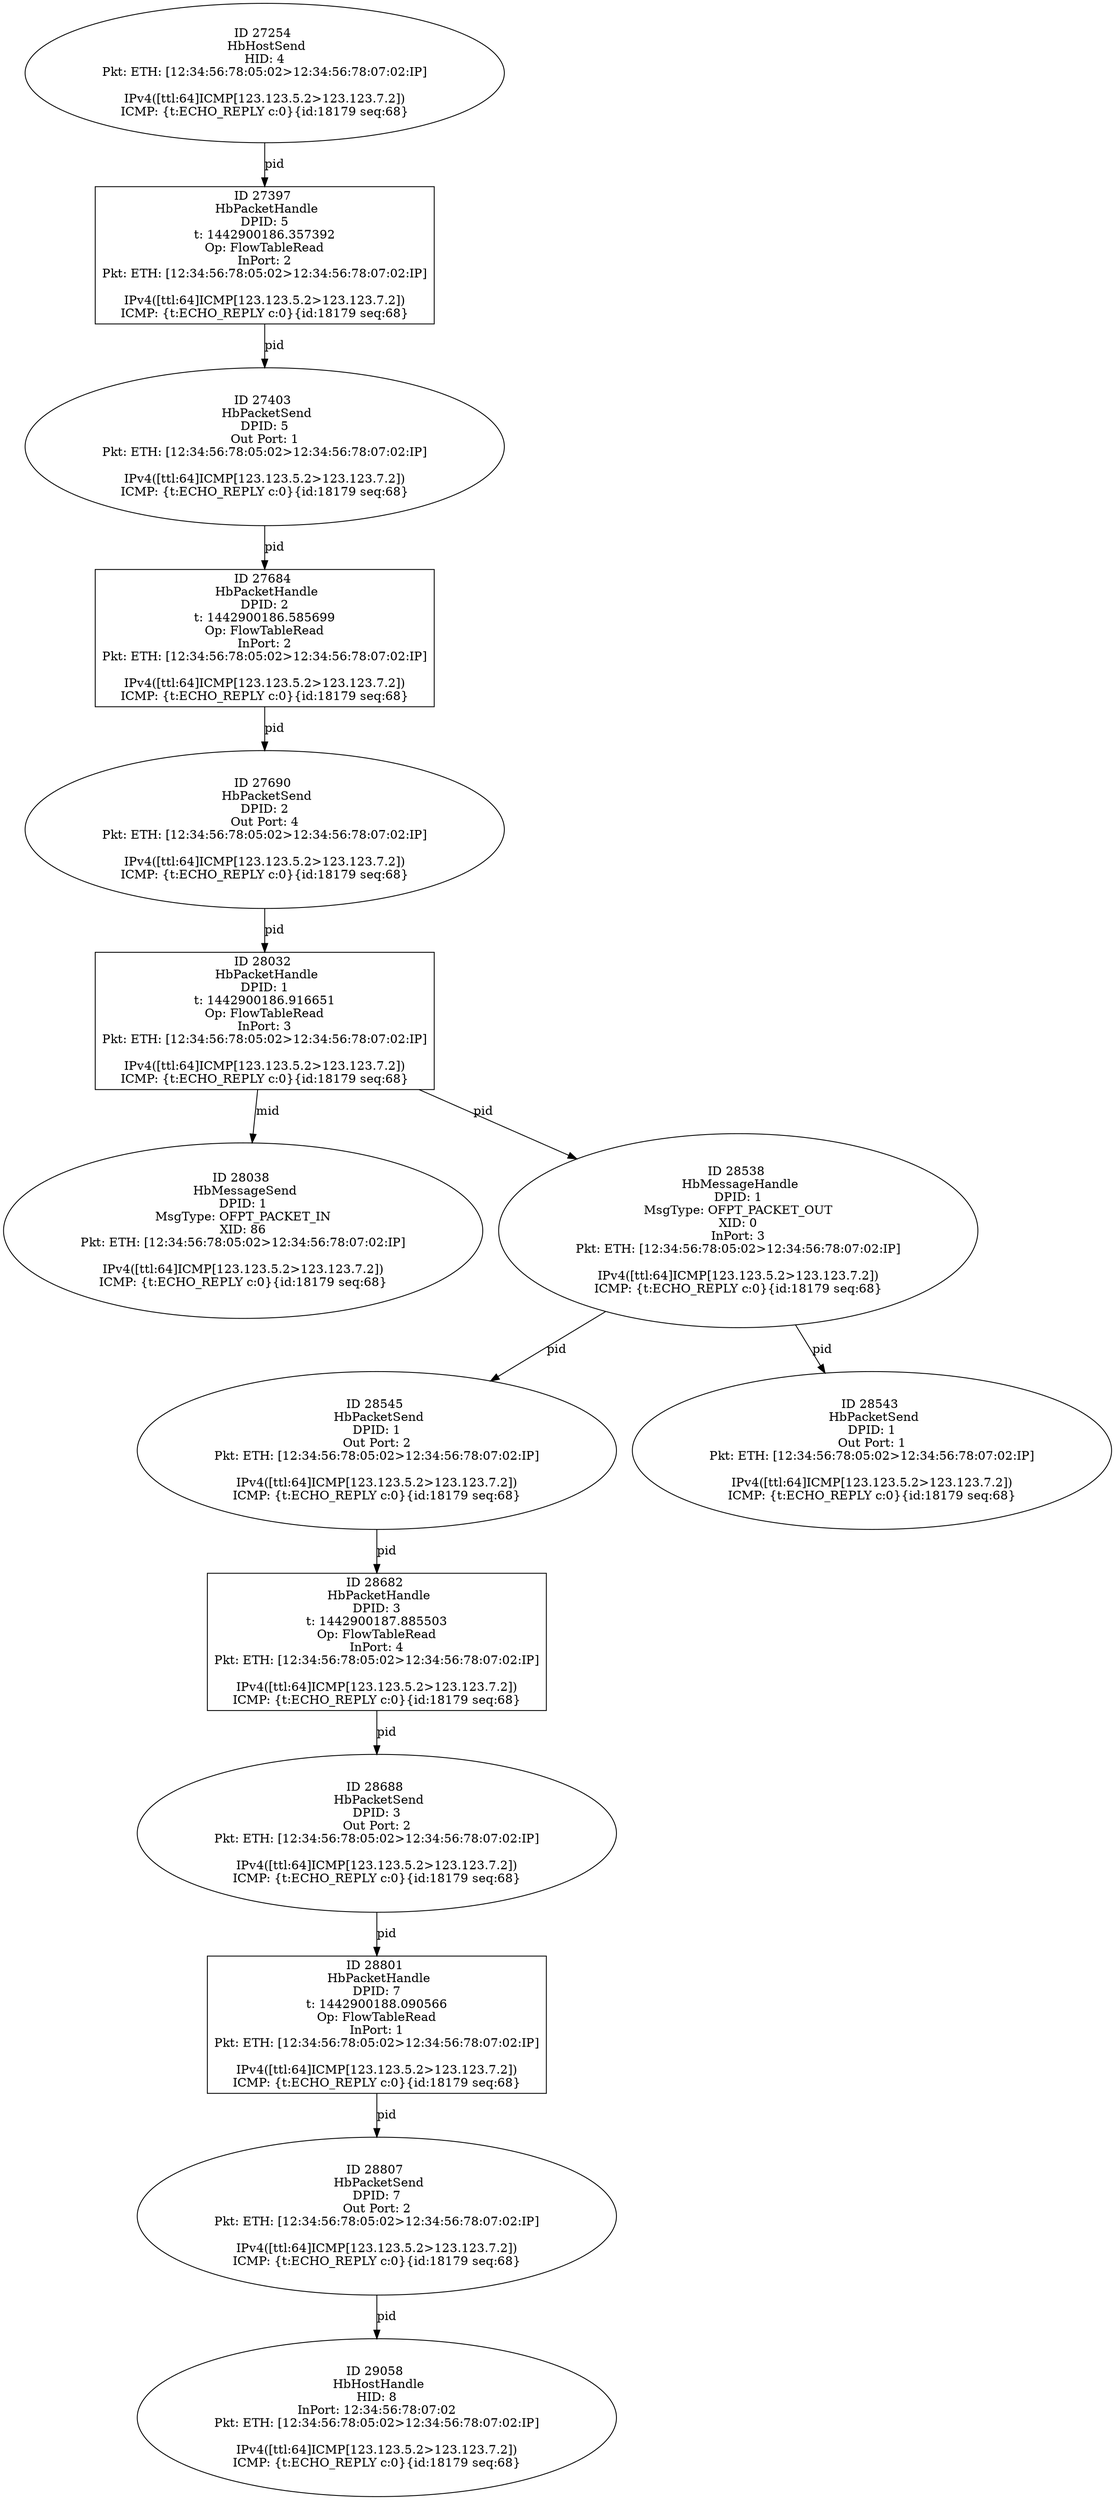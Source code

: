 strict digraph G {
28032 [shape=box, event=<hb_events.HbPacketHandle object at 0x10db480d0>, label="ID 28032 
 HbPacketHandle
DPID: 1
t: 1442900186.916651
Op: FlowTableRead
InPort: 3
Pkt: ETH: [12:34:56:78:05:02>12:34:56:78:07:02:IP]

IPv4([ttl:64]ICMP[123.123.5.2>123.123.7.2])
ICMP: {t:ECHO_REPLY c:0}{id:18179 seq:68}"];
28545 [shape=oval, event=<hb_events.HbPacketSend object at 0x10dcbe890>, label="ID 28545 
 HbPacketSend
DPID: 1
Out Port: 2
Pkt: ETH: [12:34:56:78:05:02>12:34:56:78:07:02:IP]

IPv4([ttl:64]ICMP[123.123.5.2>123.123.7.2])
ICMP: {t:ECHO_REPLY c:0}{id:18179 seq:68}"];
29058 [shape=oval, event=<hb_events.HbHostHandle object at 0x10de9c590>, label="ID 29058 
 HbHostHandle
HID: 8
InPort: 12:34:56:78:07:02
Pkt: ETH: [12:34:56:78:05:02>12:34:56:78:07:02:IP]

IPv4([ttl:64]ICMP[123.123.5.2>123.123.7.2])
ICMP: {t:ECHO_REPLY c:0}{id:18179 seq:68}"];
27684 [shape=box, event=<hb_events.HbPacketHandle object at 0x10da5a950>, label="ID 27684 
 HbPacketHandle
DPID: 2
t: 1442900186.585699
Op: FlowTableRead
InPort: 2
Pkt: ETH: [12:34:56:78:05:02>12:34:56:78:07:02:IP]

IPv4([ttl:64]ICMP[123.123.5.2>123.123.7.2])
ICMP: {t:ECHO_REPLY c:0}{id:18179 seq:68}"];
27397 [shape=box, event=<hb_events.HbPacketHandle object at 0x10d9f3d10>, label="ID 27397 
 HbPacketHandle
DPID: 5
t: 1442900186.357392
Op: FlowTableRead
InPort: 2
Pkt: ETH: [12:34:56:78:05:02>12:34:56:78:07:02:IP]

IPv4([ttl:64]ICMP[123.123.5.2>123.123.7.2])
ICMP: {t:ECHO_REPLY c:0}{id:18179 seq:68}"];
28038 [shape=oval, event=<hb_events.HbMessageSend object at 0x10db4f990>, label="ID 28038 
 HbMessageSend
DPID: 1
MsgType: OFPT_PACKET_IN
XID: 86
Pkt: ETH: [12:34:56:78:05:02>12:34:56:78:07:02:IP]

IPv4([ttl:64]ICMP[123.123.5.2>123.123.7.2])
ICMP: {t:ECHO_REPLY c:0}{id:18179 seq:68}"];
28801 [shape=box, event=<hb_events.HbPacketHandle object at 0x10ddb4f10>, label="ID 28801 
 HbPacketHandle
DPID: 7
t: 1442900188.090566
Op: FlowTableRead
InPort: 1
Pkt: ETH: [12:34:56:78:05:02>12:34:56:78:07:02:IP]

IPv4([ttl:64]ICMP[123.123.5.2>123.123.7.2])
ICMP: {t:ECHO_REPLY c:0}{id:18179 seq:68}"];
27690 [shape=oval, event=<hb_events.HbPacketSend object at 0x10da5ad90>, label="ID 27690 
 HbPacketSend
DPID: 2
Out Port: 4
Pkt: ETH: [12:34:56:78:05:02>12:34:56:78:07:02:IP]

IPv4([ttl:64]ICMP[123.123.5.2>123.123.7.2])
ICMP: {t:ECHO_REPLY c:0}{id:18179 seq:68}"];
27403 [shape=oval, event=<hb_events.HbPacketSend object at 0x10d9eb4d0>, label="ID 27403 
 HbPacketSend
DPID: 5
Out Port: 1
Pkt: ETH: [12:34:56:78:05:02>12:34:56:78:07:02:IP]

IPv4([ttl:64]ICMP[123.123.5.2>123.123.7.2])
ICMP: {t:ECHO_REPLY c:0}{id:18179 seq:68}"];
28688 [shape=oval, event=<hb_events.HbPacketSend object at 0x10dd47790>, label="ID 28688 
 HbPacketSend
DPID: 3
Out Port: 2
Pkt: ETH: [12:34:56:78:05:02>12:34:56:78:07:02:IP]

IPv4([ttl:64]ICMP[123.123.5.2>123.123.7.2])
ICMP: {t:ECHO_REPLY c:0}{id:18179 seq:68}"];
27254 [shape=oval, event=<hb_events.HbHostSend object at 0x10d9b7910>, label="ID 27254 
 HbHostSend
HID: 4
Pkt: ETH: [12:34:56:78:05:02>12:34:56:78:07:02:IP]

IPv4([ttl:64]ICMP[123.123.5.2>123.123.7.2])
ICMP: {t:ECHO_REPLY c:0}{id:18179 seq:68}"];
28538 [shape=oval, event=<hb_events.HbMessageHandle object at 0x10dcb1ed0>, label="ID 28538 
 HbMessageHandle
DPID: 1
MsgType: OFPT_PACKET_OUT
XID: 0
InPort: 3
Pkt: ETH: [12:34:56:78:05:02>12:34:56:78:07:02:IP]

IPv4([ttl:64]ICMP[123.123.5.2>123.123.7.2])
ICMP: {t:ECHO_REPLY c:0}{id:18179 seq:68}"];
28807 [shape=oval, event=<hb_events.HbPacketSend object at 0x10ddba490>, label="ID 28807 
 HbPacketSend
DPID: 7
Out Port: 2
Pkt: ETH: [12:34:56:78:05:02>12:34:56:78:07:02:IP]

IPv4([ttl:64]ICMP[123.123.5.2>123.123.7.2])
ICMP: {t:ECHO_REPLY c:0}{id:18179 seq:68}"];
28682 [shape=box, event=<hb_events.HbPacketHandle object at 0x10dd337d0>, label="ID 28682 
 HbPacketHandle
DPID: 3
t: 1442900187.885503
Op: FlowTableRead
InPort: 4
Pkt: ETH: [12:34:56:78:05:02>12:34:56:78:07:02:IP]

IPv4([ttl:64]ICMP[123.123.5.2>123.123.7.2])
ICMP: {t:ECHO_REPLY c:0}{id:18179 seq:68}"];
28543 [shape=oval, event=<hb_events.HbPacketSend object at 0x10dca4dd0>, label="ID 28543 
 HbPacketSend
DPID: 1
Out Port: 1
Pkt: ETH: [12:34:56:78:05:02>12:34:56:78:07:02:IP]

IPv4([ttl:64]ICMP[123.123.5.2>123.123.7.2])
ICMP: {t:ECHO_REPLY c:0}{id:18179 seq:68}"];
28032 -> 28538  [rel=pid, label=pid];
28032 -> 28038  [rel=mid, label=mid];
28545 -> 28682  [rel=pid, label=pid];
27684 -> 27690  [rel=pid, label=pid];
27397 -> 27403  [rel=pid, label=pid];
28801 -> 28807  [rel=pid, label=pid];
27690 -> 28032  [rel=pid, label=pid];
27403 -> 27684  [rel=pid, label=pid];
28688 -> 28801  [rel=pid, label=pid];
27254 -> 27397  [rel=pid, label=pid];
28538 -> 28545  [rel=pid, label=pid];
28538 -> 28543  [rel=pid, label=pid];
28807 -> 29058  [rel=pid, label=pid];
28682 -> 28688  [rel=pid, label=pid];
}
